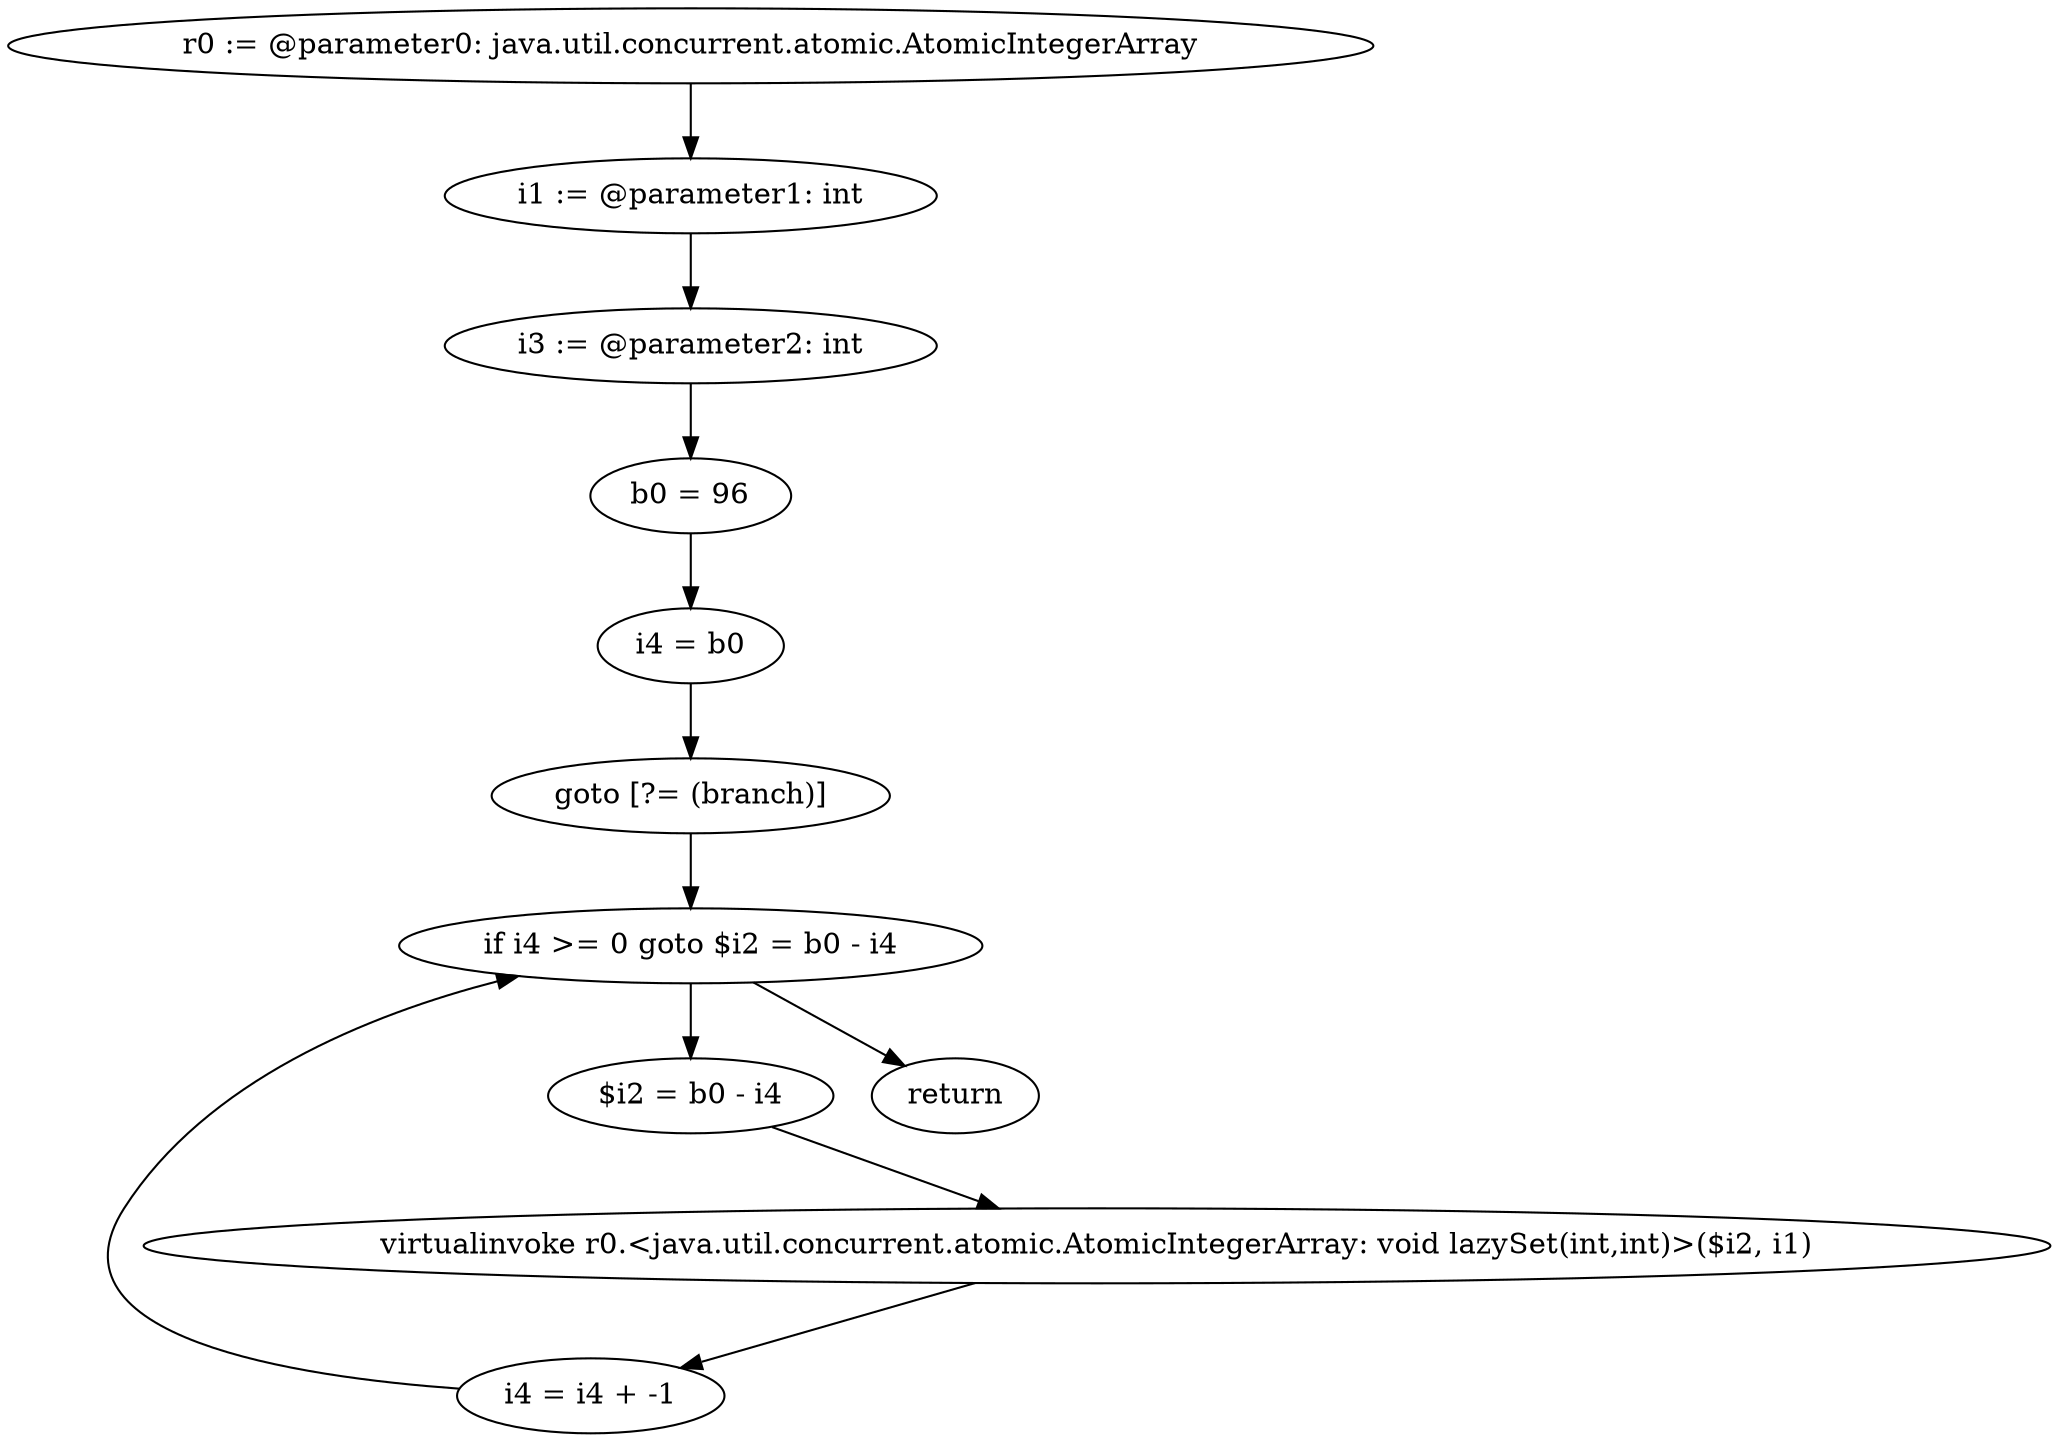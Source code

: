 digraph "unitGraph" {
    "r0 := @parameter0: java.util.concurrent.atomic.AtomicIntegerArray"
    "i1 := @parameter1: int"
    "i3 := @parameter2: int"
    "b0 = 96"
    "i4 = b0"
    "goto [?= (branch)]"
    "$i2 = b0 - i4"
    "virtualinvoke r0.<java.util.concurrent.atomic.AtomicIntegerArray: void lazySet(int,int)>($i2, i1)"
    "i4 = i4 + -1"
    "if i4 >= 0 goto $i2 = b0 - i4"
    "return"
    "r0 := @parameter0: java.util.concurrent.atomic.AtomicIntegerArray"->"i1 := @parameter1: int";
    "i1 := @parameter1: int"->"i3 := @parameter2: int";
    "i3 := @parameter2: int"->"b0 = 96";
    "b0 = 96"->"i4 = b0";
    "i4 = b0"->"goto [?= (branch)]";
    "goto [?= (branch)]"->"if i4 >= 0 goto $i2 = b0 - i4";
    "$i2 = b0 - i4"->"virtualinvoke r0.<java.util.concurrent.atomic.AtomicIntegerArray: void lazySet(int,int)>($i2, i1)";
    "virtualinvoke r0.<java.util.concurrent.atomic.AtomicIntegerArray: void lazySet(int,int)>($i2, i1)"->"i4 = i4 + -1";
    "i4 = i4 + -1"->"if i4 >= 0 goto $i2 = b0 - i4";
    "if i4 >= 0 goto $i2 = b0 - i4"->"return";
    "if i4 >= 0 goto $i2 = b0 - i4"->"$i2 = b0 - i4";
}
